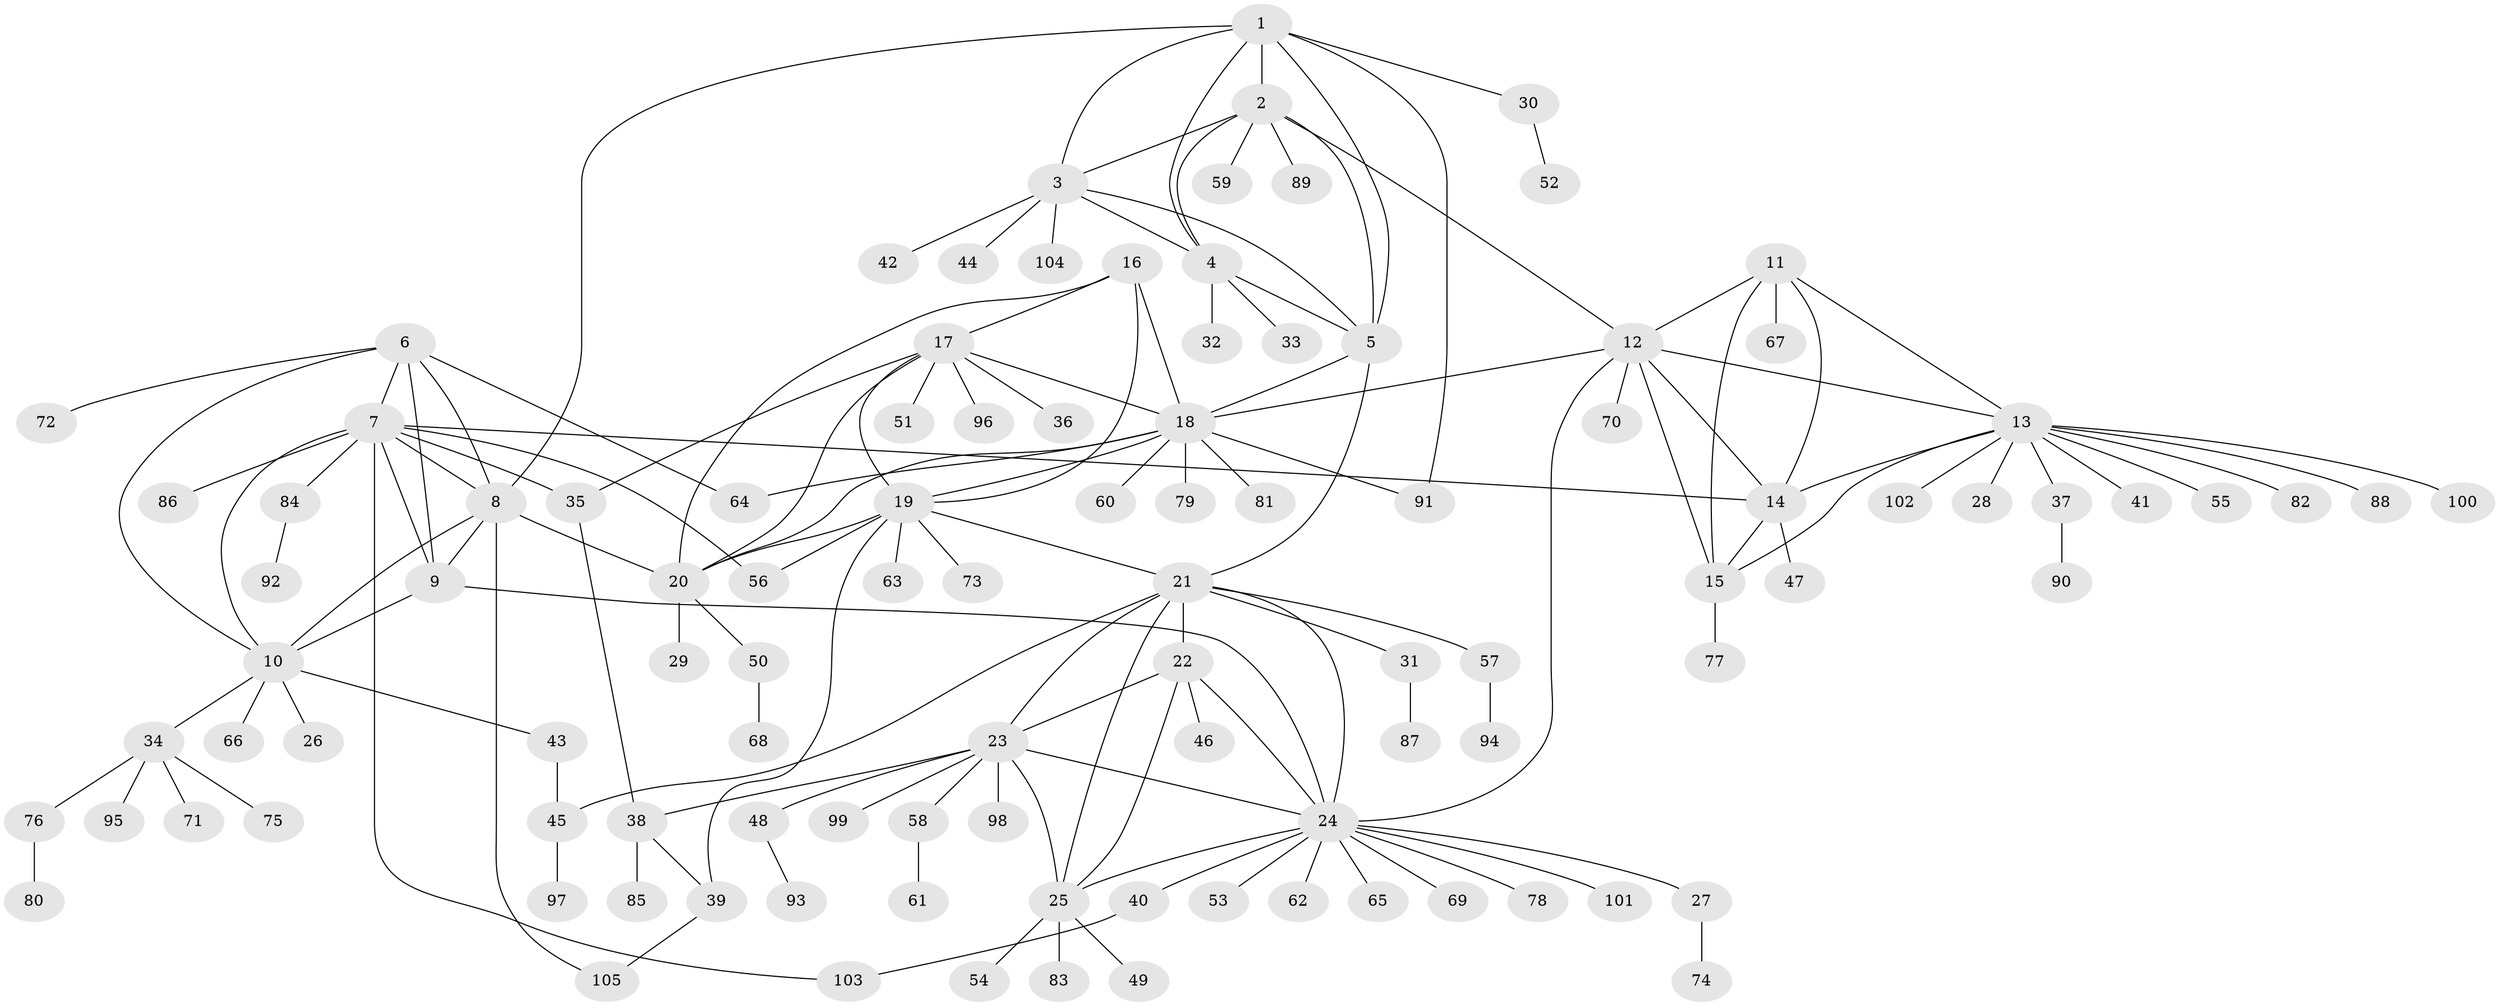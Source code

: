 // coarse degree distribution, {8: 0.04054054054054054, 5: 0.05405405405405406, 7: 0.06756756756756757, 10: 0.013513513513513514, 2: 0.0945945945945946, 1: 0.581081081081081, 3: 0.04054054054054054, 4: 0.04054054054054054, 12: 0.013513513513513514, 6: 0.04054054054054054, 9: 0.013513513513513514}
// Generated by graph-tools (version 1.1) at 2025/37/03/04/25 23:37:41]
// undirected, 105 vertices, 149 edges
graph export_dot {
  node [color=gray90,style=filled];
  1;
  2;
  3;
  4;
  5;
  6;
  7;
  8;
  9;
  10;
  11;
  12;
  13;
  14;
  15;
  16;
  17;
  18;
  19;
  20;
  21;
  22;
  23;
  24;
  25;
  26;
  27;
  28;
  29;
  30;
  31;
  32;
  33;
  34;
  35;
  36;
  37;
  38;
  39;
  40;
  41;
  42;
  43;
  44;
  45;
  46;
  47;
  48;
  49;
  50;
  51;
  52;
  53;
  54;
  55;
  56;
  57;
  58;
  59;
  60;
  61;
  62;
  63;
  64;
  65;
  66;
  67;
  68;
  69;
  70;
  71;
  72;
  73;
  74;
  75;
  76;
  77;
  78;
  79;
  80;
  81;
  82;
  83;
  84;
  85;
  86;
  87;
  88;
  89;
  90;
  91;
  92;
  93;
  94;
  95;
  96;
  97;
  98;
  99;
  100;
  101;
  102;
  103;
  104;
  105;
  1 -- 2;
  1 -- 3;
  1 -- 4;
  1 -- 5;
  1 -- 8;
  1 -- 30;
  1 -- 91;
  2 -- 3;
  2 -- 4;
  2 -- 5;
  2 -- 12;
  2 -- 59;
  2 -- 89;
  3 -- 4;
  3 -- 5;
  3 -- 42;
  3 -- 44;
  3 -- 104;
  4 -- 5;
  4 -- 32;
  4 -- 33;
  5 -- 18;
  5 -- 21;
  6 -- 7;
  6 -- 8;
  6 -- 9;
  6 -- 10;
  6 -- 64;
  6 -- 72;
  7 -- 8;
  7 -- 9;
  7 -- 10;
  7 -- 14;
  7 -- 35;
  7 -- 56;
  7 -- 84;
  7 -- 86;
  7 -- 103;
  8 -- 9;
  8 -- 10;
  8 -- 20;
  8 -- 105;
  9 -- 10;
  9 -- 24;
  10 -- 26;
  10 -- 34;
  10 -- 43;
  10 -- 66;
  11 -- 12;
  11 -- 13;
  11 -- 14;
  11 -- 15;
  11 -- 67;
  12 -- 13;
  12 -- 14;
  12 -- 15;
  12 -- 18;
  12 -- 24;
  12 -- 70;
  13 -- 14;
  13 -- 15;
  13 -- 28;
  13 -- 37;
  13 -- 41;
  13 -- 55;
  13 -- 82;
  13 -- 88;
  13 -- 100;
  13 -- 102;
  14 -- 15;
  14 -- 47;
  15 -- 77;
  16 -- 17;
  16 -- 18;
  16 -- 19;
  16 -- 20;
  17 -- 18;
  17 -- 19;
  17 -- 20;
  17 -- 35;
  17 -- 36;
  17 -- 51;
  17 -- 96;
  18 -- 19;
  18 -- 20;
  18 -- 60;
  18 -- 64;
  18 -- 79;
  18 -- 81;
  18 -- 91;
  19 -- 20;
  19 -- 21;
  19 -- 39;
  19 -- 56;
  19 -- 63;
  19 -- 73;
  20 -- 29;
  20 -- 50;
  21 -- 22;
  21 -- 23;
  21 -- 24;
  21 -- 25;
  21 -- 31;
  21 -- 45;
  21 -- 57;
  22 -- 23;
  22 -- 24;
  22 -- 25;
  22 -- 46;
  23 -- 24;
  23 -- 25;
  23 -- 38;
  23 -- 48;
  23 -- 58;
  23 -- 98;
  23 -- 99;
  24 -- 25;
  24 -- 27;
  24 -- 40;
  24 -- 53;
  24 -- 62;
  24 -- 65;
  24 -- 69;
  24 -- 78;
  24 -- 101;
  25 -- 49;
  25 -- 54;
  25 -- 83;
  27 -- 74;
  30 -- 52;
  31 -- 87;
  34 -- 71;
  34 -- 75;
  34 -- 76;
  34 -- 95;
  35 -- 38;
  37 -- 90;
  38 -- 39;
  38 -- 85;
  39 -- 105;
  40 -- 103;
  43 -- 45;
  45 -- 97;
  48 -- 93;
  50 -- 68;
  57 -- 94;
  58 -- 61;
  76 -- 80;
  84 -- 92;
}
